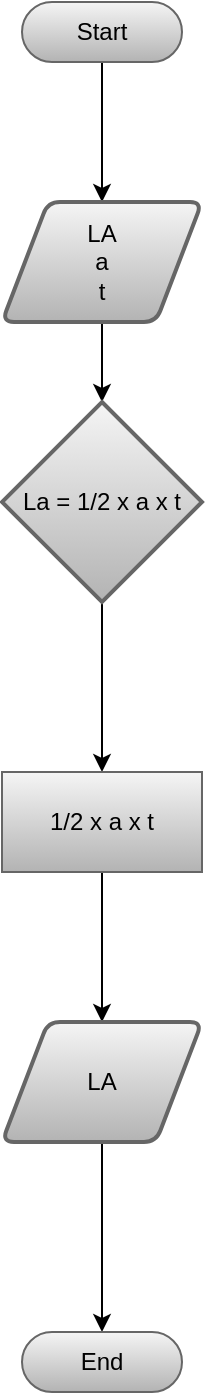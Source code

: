 <mxfile version="22.0.4" type="github">
  <diagram name="Page-1" id="vSgxSzN82Z9PsRDKvEew">
    <mxGraphModel dx="1100" dy="588" grid="1" gridSize="10" guides="1" tooltips="1" connect="1" arrows="1" fold="1" page="1" pageScale="1" pageWidth="850" pageHeight="1100" math="0" shadow="0">
      <root>
        <mxCell id="0" />
        <mxCell id="1" parent="0" />
        <mxCell id="AJnCt9r8jqm73MgY9KNs-2" style="edgeStyle=orthogonalEdgeStyle;rounded=0;orthogonalLoop=1;jettySize=auto;html=1;exitX=0.5;exitY=0.5;exitDx=0;exitDy=15;exitPerimeter=0;" edge="1" parent="1" source="AJnCt9r8jqm73MgY9KNs-1" target="AJnCt9r8jqm73MgY9KNs-3">
          <mxGeometry relative="1" as="geometry">
            <mxPoint x="425" y="160" as="targetPoint" />
          </mxGeometry>
        </mxCell>
        <mxCell id="AJnCt9r8jqm73MgY9KNs-1" value="Start" style="html=1;dashed=0;whiteSpace=wrap;shape=mxgraph.dfd.start;fillColor=#f5f5f5;gradientColor=#b3b3b3;strokeColor=#666666;" vertex="1" parent="1">
          <mxGeometry x="385" y="60" width="80" height="30" as="geometry" />
        </mxCell>
        <mxCell id="AJnCt9r8jqm73MgY9KNs-4" style="edgeStyle=orthogonalEdgeStyle;rounded=0;orthogonalLoop=1;jettySize=auto;html=1;exitX=0.5;exitY=1;exitDx=0;exitDy=0;" edge="1" parent="1" source="AJnCt9r8jqm73MgY9KNs-3" target="AJnCt9r8jqm73MgY9KNs-6">
          <mxGeometry relative="1" as="geometry">
            <mxPoint x="425" y="310" as="targetPoint" />
          </mxGeometry>
        </mxCell>
        <mxCell id="AJnCt9r8jqm73MgY9KNs-3" value="&lt;div&gt;LA&lt;/div&gt;&lt;div&gt;a&lt;/div&gt;&lt;div&gt;t&lt;br&gt;&lt;/div&gt;" style="shape=parallelogram;html=1;strokeWidth=2;perimeter=parallelogramPerimeter;whiteSpace=wrap;rounded=1;arcSize=12;size=0.23;fillColor=#f5f5f5;gradientColor=#b3b3b3;strokeColor=#666666;" vertex="1" parent="1">
          <mxGeometry x="375" y="160" width="100" height="60" as="geometry" />
        </mxCell>
        <mxCell id="AJnCt9r8jqm73MgY9KNs-7" style="edgeStyle=orthogonalEdgeStyle;rounded=0;orthogonalLoop=1;jettySize=auto;html=1;exitX=0.5;exitY=1;exitDx=0;exitDy=0;exitPerimeter=0;" edge="1" parent="1" source="AJnCt9r8jqm73MgY9KNs-6" target="AJnCt9r8jqm73MgY9KNs-8">
          <mxGeometry relative="1" as="geometry">
            <mxPoint x="425" y="470" as="targetPoint" />
          </mxGeometry>
        </mxCell>
        <mxCell id="AJnCt9r8jqm73MgY9KNs-6" value="La = 1/2 x a x t" style="strokeWidth=2;html=1;shape=mxgraph.flowchart.decision;whiteSpace=wrap;fillColor=#f5f5f5;gradientColor=#b3b3b3;strokeColor=#666666;" vertex="1" parent="1">
          <mxGeometry x="375" y="260" width="100" height="100" as="geometry" />
        </mxCell>
        <mxCell id="AJnCt9r8jqm73MgY9KNs-9" style="edgeStyle=orthogonalEdgeStyle;rounded=0;orthogonalLoop=1;jettySize=auto;html=1;exitX=0.5;exitY=1;exitDx=0;exitDy=0;" edge="1" parent="1" source="AJnCt9r8jqm73MgY9KNs-8" target="AJnCt9r8jqm73MgY9KNs-10">
          <mxGeometry relative="1" as="geometry">
            <mxPoint x="425" y="600" as="targetPoint" />
          </mxGeometry>
        </mxCell>
        <mxCell id="AJnCt9r8jqm73MgY9KNs-8" value="1/2 x a x t" style="html=1;dashed=0;whiteSpace=wrap;fillColor=#f5f5f5;gradientColor=#b3b3b3;strokeColor=#666666;" vertex="1" parent="1">
          <mxGeometry x="375" y="445" width="100" height="50" as="geometry" />
        </mxCell>
        <mxCell id="AJnCt9r8jqm73MgY9KNs-11" style="edgeStyle=orthogonalEdgeStyle;rounded=0;orthogonalLoop=1;jettySize=auto;html=1;exitX=0.5;exitY=1;exitDx=0;exitDy=0;" edge="1" parent="1" source="AJnCt9r8jqm73MgY9KNs-10" target="AJnCt9r8jqm73MgY9KNs-12">
          <mxGeometry relative="1" as="geometry">
            <mxPoint x="425" y="740" as="targetPoint" />
          </mxGeometry>
        </mxCell>
        <mxCell id="AJnCt9r8jqm73MgY9KNs-10" value="LA" style="shape=parallelogram;html=1;strokeWidth=2;perimeter=parallelogramPerimeter;whiteSpace=wrap;rounded=1;arcSize=12;size=0.23;fillColor=#f5f5f5;gradientColor=#b3b3b3;strokeColor=#666666;" vertex="1" parent="1">
          <mxGeometry x="375" y="570" width="100" height="60" as="geometry" />
        </mxCell>
        <mxCell id="AJnCt9r8jqm73MgY9KNs-12" value="End" style="html=1;dashed=0;whiteSpace=wrap;shape=mxgraph.dfd.start;fillColor=#f5f5f5;gradientColor=#b3b3b3;strokeColor=#666666;" vertex="1" parent="1">
          <mxGeometry x="385" y="725" width="80" height="30" as="geometry" />
        </mxCell>
      </root>
    </mxGraphModel>
  </diagram>
</mxfile>
